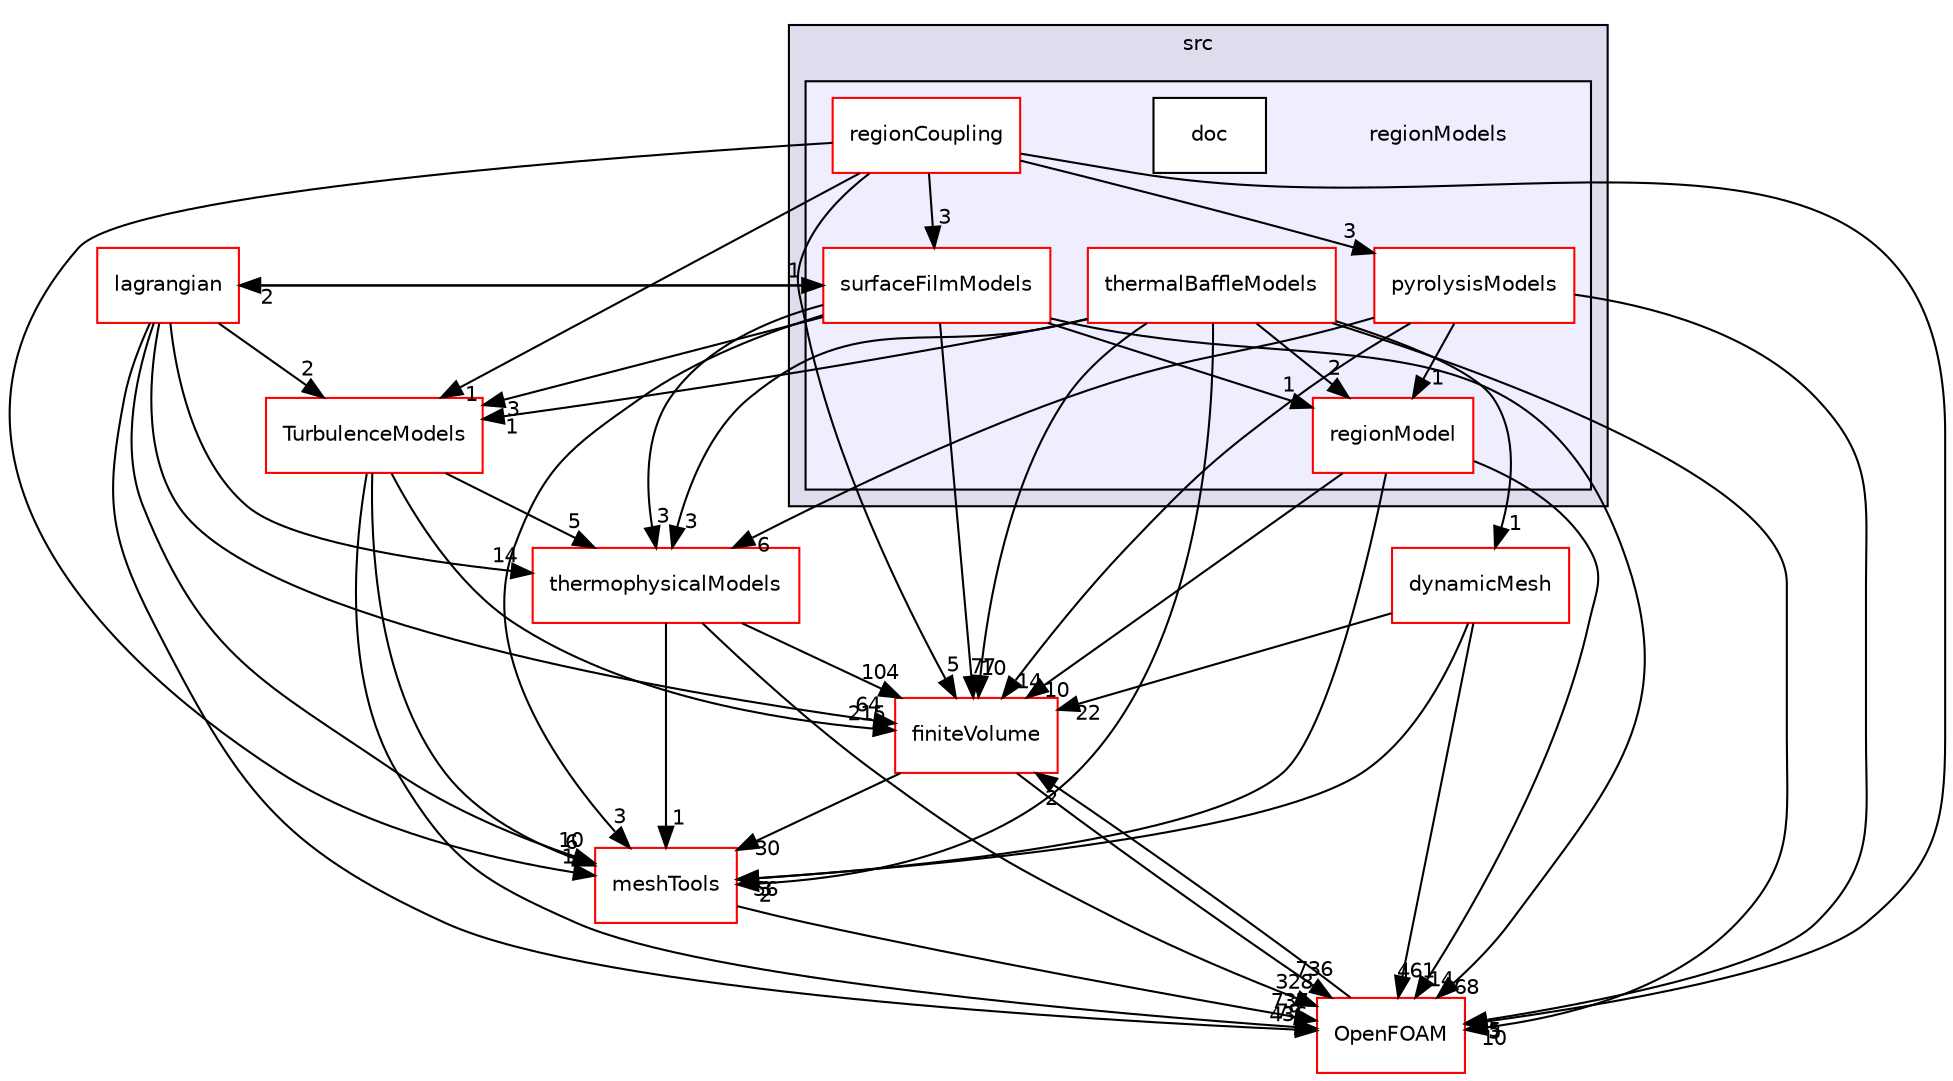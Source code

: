 digraph "src/regionModels" {
  bgcolor=transparent;
  compound=true
  node [ fontsize="10", fontname="Helvetica"];
  edge [ labelfontsize="10", labelfontname="Helvetica"];
  subgraph clusterdir_68267d1309a1af8e8297ef4c3efbcdba {
    graph [ bgcolor="#ddddee", pencolor="black", label="src" fontname="Helvetica", fontsize="10", URL="dir_68267d1309a1af8e8297ef4c3efbcdba.html"]
  subgraph clusterdir_1cee61ac5e24023b73c87e3e265bd2be {
    graph [ bgcolor="#eeeeff", pencolor="black", label="" URL="dir_1cee61ac5e24023b73c87e3e265bd2be.html"];
    dir_1cee61ac5e24023b73c87e3e265bd2be [shape=plaintext label="regionModels"];
    dir_aa63db2d98957c27fe449f1f72d87342 [shape=box label="doc" color="black" fillcolor="white" style="filled" URL="dir_aa63db2d98957c27fe449f1f72d87342.html"];
    dir_11cc16c52a2c1ae001c7d6462411633c [shape=box label="pyrolysisModels" color="red" fillcolor="white" style="filled" URL="dir_11cc16c52a2c1ae001c7d6462411633c.html"];
    dir_c87ef3e6b78969bdc2ee28161ce4593f [shape=box label="regionCoupling" color="red" fillcolor="white" style="filled" URL="dir_c87ef3e6b78969bdc2ee28161ce4593f.html"];
    dir_e1879fa133c4c7d7be31da46fdc26b53 [shape=box label="regionModel" color="red" fillcolor="white" style="filled" URL="dir_e1879fa133c4c7d7be31da46fdc26b53.html"];
    dir_76cda00b2119e3ca1b811eb59fd40c16 [shape=box label="surfaceFilmModels" color="red" fillcolor="white" style="filled" URL="dir_76cda00b2119e3ca1b811eb59fd40c16.html"];
    dir_078bc54a9f6be782adefa19260bf346f [shape=box label="thermalBaffleModels" color="red" fillcolor="white" style="filled" URL="dir_078bc54a9f6be782adefa19260bf346f.html"];
  }
  }
  dir_9bd15774b555cf7259a6fa18f99fe99b [shape=box label="finiteVolume" color="red" URL="dir_9bd15774b555cf7259a6fa18f99fe99b.html"];
  dir_ae30ad0bef50cf391b24c614251bb9fd [shape=box label="meshTools" color="red" URL="dir_ae30ad0bef50cf391b24c614251bb9fd.html"];
  dir_63742796c427c97a292c80f7db71da36 [shape=box label="dynamicMesh" color="red" URL="dir_63742796c427c97a292c80f7db71da36.html"];
  dir_1eda626aeac0f0ad2848c36acaa5d501 [shape=box label="TurbulenceModels" color="red" URL="dir_1eda626aeac0f0ad2848c36acaa5d501.html"];
  dir_2778d089ec5c4f66810b11f753867003 [shape=box label="thermophysicalModels" color="red" URL="dir_2778d089ec5c4f66810b11f753867003.html"];
  dir_c5473ff19b20e6ec4dfe5c310b3778a8 [shape=box label="OpenFOAM" color="red" URL="dir_c5473ff19b20e6ec4dfe5c310b3778a8.html"];
  dir_f8c25efc4b6f6a8502a42d5af7554d23 [shape=box label="lagrangian" color="red" URL="dir_f8c25efc4b6f6a8502a42d5af7554d23.html"];
  dir_9bd15774b555cf7259a6fa18f99fe99b->dir_ae30ad0bef50cf391b24c614251bb9fd [headlabel="30", labeldistance=1.5 headhref="dir_000894_001742.html"];
  dir_9bd15774b555cf7259a6fa18f99fe99b->dir_c5473ff19b20e6ec4dfe5c310b3778a8 [headlabel="736", labeldistance=1.5 headhref="dir_000894_001888.html"];
  dir_ae30ad0bef50cf391b24c614251bb9fd->dir_c5473ff19b20e6ec4dfe5c310b3778a8 [headlabel="737", labeldistance=1.5 headhref="dir_001742_001888.html"];
  dir_e1879fa133c4c7d7be31da46fdc26b53->dir_9bd15774b555cf7259a6fa18f99fe99b [headlabel="10", labeldistance=1.5 headhref="dir_002529_000894.html"];
  dir_e1879fa133c4c7d7be31da46fdc26b53->dir_ae30ad0bef50cf391b24c614251bb9fd [headlabel="3", labeldistance=1.5 headhref="dir_002529_001742.html"];
  dir_e1879fa133c4c7d7be31da46fdc26b53->dir_c5473ff19b20e6ec4dfe5c310b3778a8 [headlabel="14", labeldistance=1.5 headhref="dir_002529_001888.html"];
  dir_63742796c427c97a292c80f7db71da36->dir_9bd15774b555cf7259a6fa18f99fe99b [headlabel="22", labeldistance=1.5 headhref="dir_000802_000894.html"];
  dir_63742796c427c97a292c80f7db71da36->dir_ae30ad0bef50cf391b24c614251bb9fd [headlabel="56", labeldistance=1.5 headhref="dir_000802_001742.html"];
  dir_63742796c427c97a292c80f7db71da36->dir_c5473ff19b20e6ec4dfe5c310b3778a8 [headlabel="461", labeldistance=1.5 headhref="dir_000802_001888.html"];
  dir_1eda626aeac0f0ad2848c36acaa5d501->dir_9bd15774b555cf7259a6fa18f99fe99b [headlabel="215", labeldistance=1.5 headhref="dir_000752_000894.html"];
  dir_1eda626aeac0f0ad2848c36acaa5d501->dir_ae30ad0bef50cf391b24c614251bb9fd [headlabel="6", labeldistance=1.5 headhref="dir_000752_001742.html"];
  dir_1eda626aeac0f0ad2848c36acaa5d501->dir_2778d089ec5c4f66810b11f753867003 [headlabel="5", labeldistance=1.5 headhref="dir_000752_001229.html"];
  dir_1eda626aeac0f0ad2848c36acaa5d501->dir_c5473ff19b20e6ec4dfe5c310b3778a8 [headlabel="79", labeldistance=1.5 headhref="dir_000752_001888.html"];
  dir_76cda00b2119e3ca1b811eb59fd40c16->dir_9bd15774b555cf7259a6fa18f99fe99b [headlabel="77", labeldistance=1.5 headhref="dir_000747_000894.html"];
  dir_76cda00b2119e3ca1b811eb59fd40c16->dir_ae30ad0bef50cf391b24c614251bb9fd [headlabel="3", labeldistance=1.5 headhref="dir_000747_001742.html"];
  dir_76cda00b2119e3ca1b811eb59fd40c16->dir_e1879fa133c4c7d7be31da46fdc26b53 [headlabel="1", labeldistance=1.5 headhref="dir_000747_002529.html"];
  dir_76cda00b2119e3ca1b811eb59fd40c16->dir_1eda626aeac0f0ad2848c36acaa5d501 [headlabel="3", labeldistance=1.5 headhref="dir_000747_000752.html"];
  dir_76cda00b2119e3ca1b811eb59fd40c16->dir_2778d089ec5c4f66810b11f753867003 [headlabel="3", labeldistance=1.5 headhref="dir_000747_001229.html"];
  dir_76cda00b2119e3ca1b811eb59fd40c16->dir_c5473ff19b20e6ec4dfe5c310b3778a8 [headlabel="68", labeldistance=1.5 headhref="dir_000747_001888.html"];
  dir_76cda00b2119e3ca1b811eb59fd40c16->dir_f8c25efc4b6f6a8502a42d5af7554d23 [headlabel="2", labeldistance=1.5 headhref="dir_000747_001355.html"];
  dir_c87ef3e6b78969bdc2ee28161ce4593f->dir_9bd15774b555cf7259a6fa18f99fe99b [headlabel="5", labeldistance=1.5 headhref="dir_002524_000894.html"];
  dir_c87ef3e6b78969bdc2ee28161ce4593f->dir_ae30ad0bef50cf391b24c614251bb9fd [headlabel="1", labeldistance=1.5 headhref="dir_002524_001742.html"];
  dir_c87ef3e6b78969bdc2ee28161ce4593f->dir_1eda626aeac0f0ad2848c36acaa5d501 [headlabel="1", labeldistance=1.5 headhref="dir_002524_000752.html"];
  dir_c87ef3e6b78969bdc2ee28161ce4593f->dir_76cda00b2119e3ca1b811eb59fd40c16 [headlabel="3", labeldistance=1.5 headhref="dir_002524_000747.html"];
  dir_c87ef3e6b78969bdc2ee28161ce4593f->dir_11cc16c52a2c1ae001c7d6462411633c [headlabel="3", labeldistance=1.5 headhref="dir_002524_002520.html"];
  dir_c87ef3e6b78969bdc2ee28161ce4593f->dir_c5473ff19b20e6ec4dfe5c310b3778a8 [headlabel="3", labeldistance=1.5 headhref="dir_002524_001888.html"];
  dir_11cc16c52a2c1ae001c7d6462411633c->dir_9bd15774b555cf7259a6fa18f99fe99b [headlabel="14", labeldistance=1.5 headhref="dir_002520_000894.html"];
  dir_11cc16c52a2c1ae001c7d6462411633c->dir_e1879fa133c4c7d7be31da46fdc26b53 [headlabel="1", labeldistance=1.5 headhref="dir_002520_002529.html"];
  dir_11cc16c52a2c1ae001c7d6462411633c->dir_2778d089ec5c4f66810b11f753867003 [headlabel="6", labeldistance=1.5 headhref="dir_002520_001229.html"];
  dir_11cc16c52a2c1ae001c7d6462411633c->dir_c5473ff19b20e6ec4dfe5c310b3778a8 [headlabel="5", labeldistance=1.5 headhref="dir_002520_001888.html"];
  dir_2778d089ec5c4f66810b11f753867003->dir_9bd15774b555cf7259a6fa18f99fe99b [headlabel="104", labeldistance=1.5 headhref="dir_001229_000894.html"];
  dir_2778d089ec5c4f66810b11f753867003->dir_ae30ad0bef50cf391b24c614251bb9fd [headlabel="1", labeldistance=1.5 headhref="dir_001229_001742.html"];
  dir_2778d089ec5c4f66810b11f753867003->dir_c5473ff19b20e6ec4dfe5c310b3778a8 [headlabel="328", labeldistance=1.5 headhref="dir_001229_001888.html"];
  dir_c5473ff19b20e6ec4dfe5c310b3778a8->dir_9bd15774b555cf7259a6fa18f99fe99b [headlabel="2", labeldistance=1.5 headhref="dir_001888_000894.html"];
  dir_078bc54a9f6be782adefa19260bf346f->dir_9bd15774b555cf7259a6fa18f99fe99b [headlabel="10", labeldistance=1.5 headhref="dir_002588_000894.html"];
  dir_078bc54a9f6be782adefa19260bf346f->dir_ae30ad0bef50cf391b24c614251bb9fd [headlabel="2", labeldistance=1.5 headhref="dir_002588_001742.html"];
  dir_078bc54a9f6be782adefa19260bf346f->dir_e1879fa133c4c7d7be31da46fdc26b53 [headlabel="2", labeldistance=1.5 headhref="dir_002588_002529.html"];
  dir_078bc54a9f6be782adefa19260bf346f->dir_63742796c427c97a292c80f7db71da36 [headlabel="1", labeldistance=1.5 headhref="dir_002588_000802.html"];
  dir_078bc54a9f6be782adefa19260bf346f->dir_1eda626aeac0f0ad2848c36acaa5d501 [headlabel="1", labeldistance=1.5 headhref="dir_002588_000752.html"];
  dir_078bc54a9f6be782adefa19260bf346f->dir_2778d089ec5c4f66810b11f753867003 [headlabel="3", labeldistance=1.5 headhref="dir_002588_001229.html"];
  dir_078bc54a9f6be782adefa19260bf346f->dir_c5473ff19b20e6ec4dfe5c310b3778a8 [headlabel="10", labeldistance=1.5 headhref="dir_002588_001888.html"];
  dir_f8c25efc4b6f6a8502a42d5af7554d23->dir_9bd15774b555cf7259a6fa18f99fe99b [headlabel="64", labeldistance=1.5 headhref="dir_001355_000894.html"];
  dir_f8c25efc4b6f6a8502a42d5af7554d23->dir_ae30ad0bef50cf391b24c614251bb9fd [headlabel="10", labeldistance=1.5 headhref="dir_001355_001742.html"];
  dir_f8c25efc4b6f6a8502a42d5af7554d23->dir_1eda626aeac0f0ad2848c36acaa5d501 [headlabel="2", labeldistance=1.5 headhref="dir_001355_000752.html"];
  dir_f8c25efc4b6f6a8502a42d5af7554d23->dir_76cda00b2119e3ca1b811eb59fd40c16 [headlabel="1", labeldistance=1.5 headhref="dir_001355_000747.html"];
  dir_f8c25efc4b6f6a8502a42d5af7554d23->dir_2778d089ec5c4f66810b11f753867003 [headlabel="14", labeldistance=1.5 headhref="dir_001355_001229.html"];
  dir_f8c25efc4b6f6a8502a42d5af7554d23->dir_c5473ff19b20e6ec4dfe5c310b3778a8 [headlabel="436", labeldistance=1.5 headhref="dir_001355_001888.html"];
}
